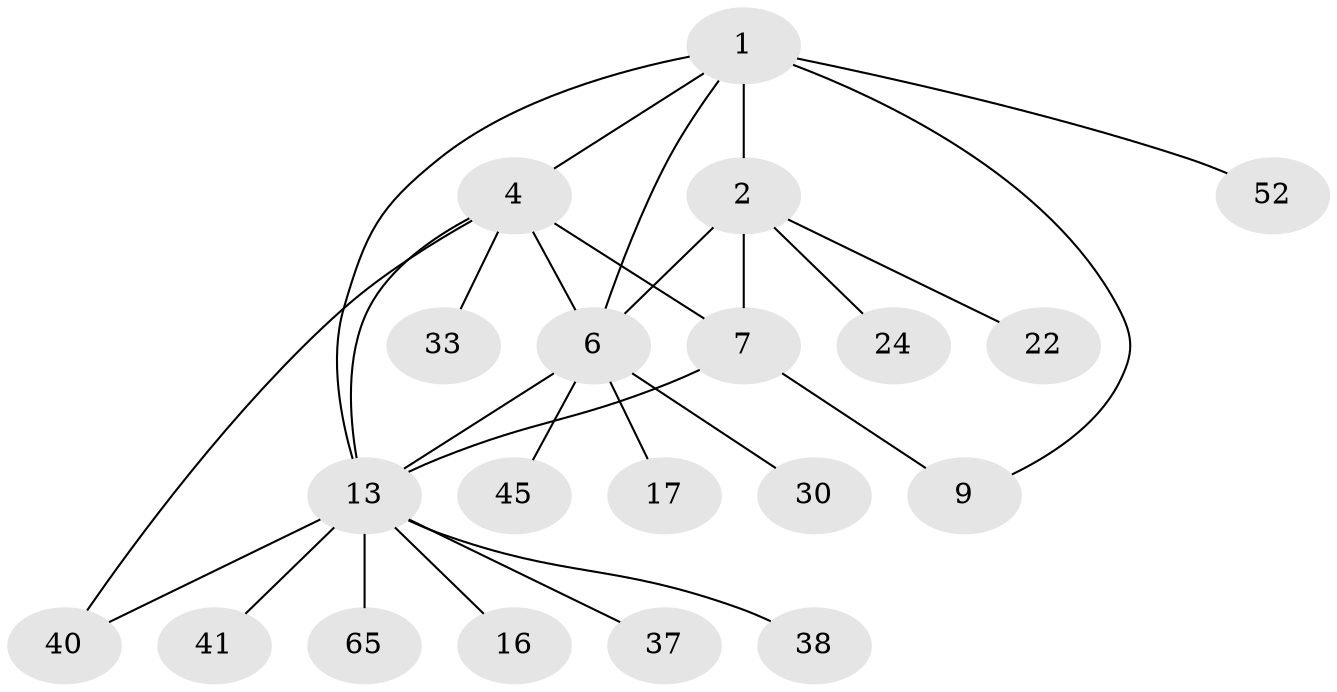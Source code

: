 // original degree distribution, {6: 0.07352941176470588, 7: 0.029411764705882353, 5: 0.07352941176470588, 4: 0.029411764705882353, 8: 0.014705882352941176, 9: 0.014705882352941176, 1: 0.5588235294117647, 2: 0.20588235294117646}
// Generated by graph-tools (version 1.1) at 2025/19/03/04/25 18:19:48]
// undirected, 20 vertices, 27 edges
graph export_dot {
graph [start="1"]
  node [color=gray90,style=filled];
  1 [super="+29+42+3+34"];
  2 [super="+46+59+11+27"];
  4 [super="+49+5+20+32"];
  6 [super="+10+18+19"];
  7 [super="+35+57+60+8+31"];
  9 [super="+56"];
  13 [super="+23+15+14+36+28+21"];
  16;
  17;
  22;
  24;
  30;
  33;
  37 [super="+61"];
  38;
  40 [super="+63"];
  41 [super="+66"];
  45;
  52;
  65;
  1 -- 2 [weight=2];
  1 -- 9;
  1 -- 52;
  1 -- 4;
  1 -- 13;
  1 -- 6;
  2 -- 22;
  2 -- 24;
  2 -- 6 [weight=2];
  2 -- 7;
  4 -- 6 [weight=2];
  4 -- 13;
  4 -- 40;
  4 -- 33;
  4 -- 7;
  6 -- 17;
  6 -- 13;
  6 -- 45;
  6 -- 30;
  7 -- 9 [weight=2];
  7 -- 13;
  13 -- 16;
  13 -- 65;
  13 -- 38;
  13 -- 41;
  13 -- 40;
  13 -- 37;
}
